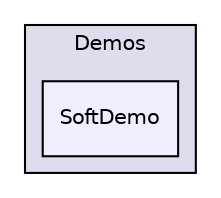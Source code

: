 digraph "bullet/bullet-2.82-r2704/Demos/SoftDemo" {
  compound=true
  node [ fontsize="10", fontname="Helvetica"];
  edge [ labelfontsize="10", labelfontname="Helvetica"];
  subgraph clusterdir_fbeee990c6fb95278eb756dfe9f9c37f {
    graph [ bgcolor="#ddddee", pencolor="black", label="Demos" fontname="Helvetica", fontsize="10", URL="dir_fbeee990c6fb95278eb756dfe9f9c37f.html"]
  dir_9c7acacf910598b721932af26d896822 [shape=box, label="SoftDemo", style="filled", fillcolor="#eeeeff", pencolor="black", URL="dir_9c7acacf910598b721932af26d896822.html"];
  }
}

